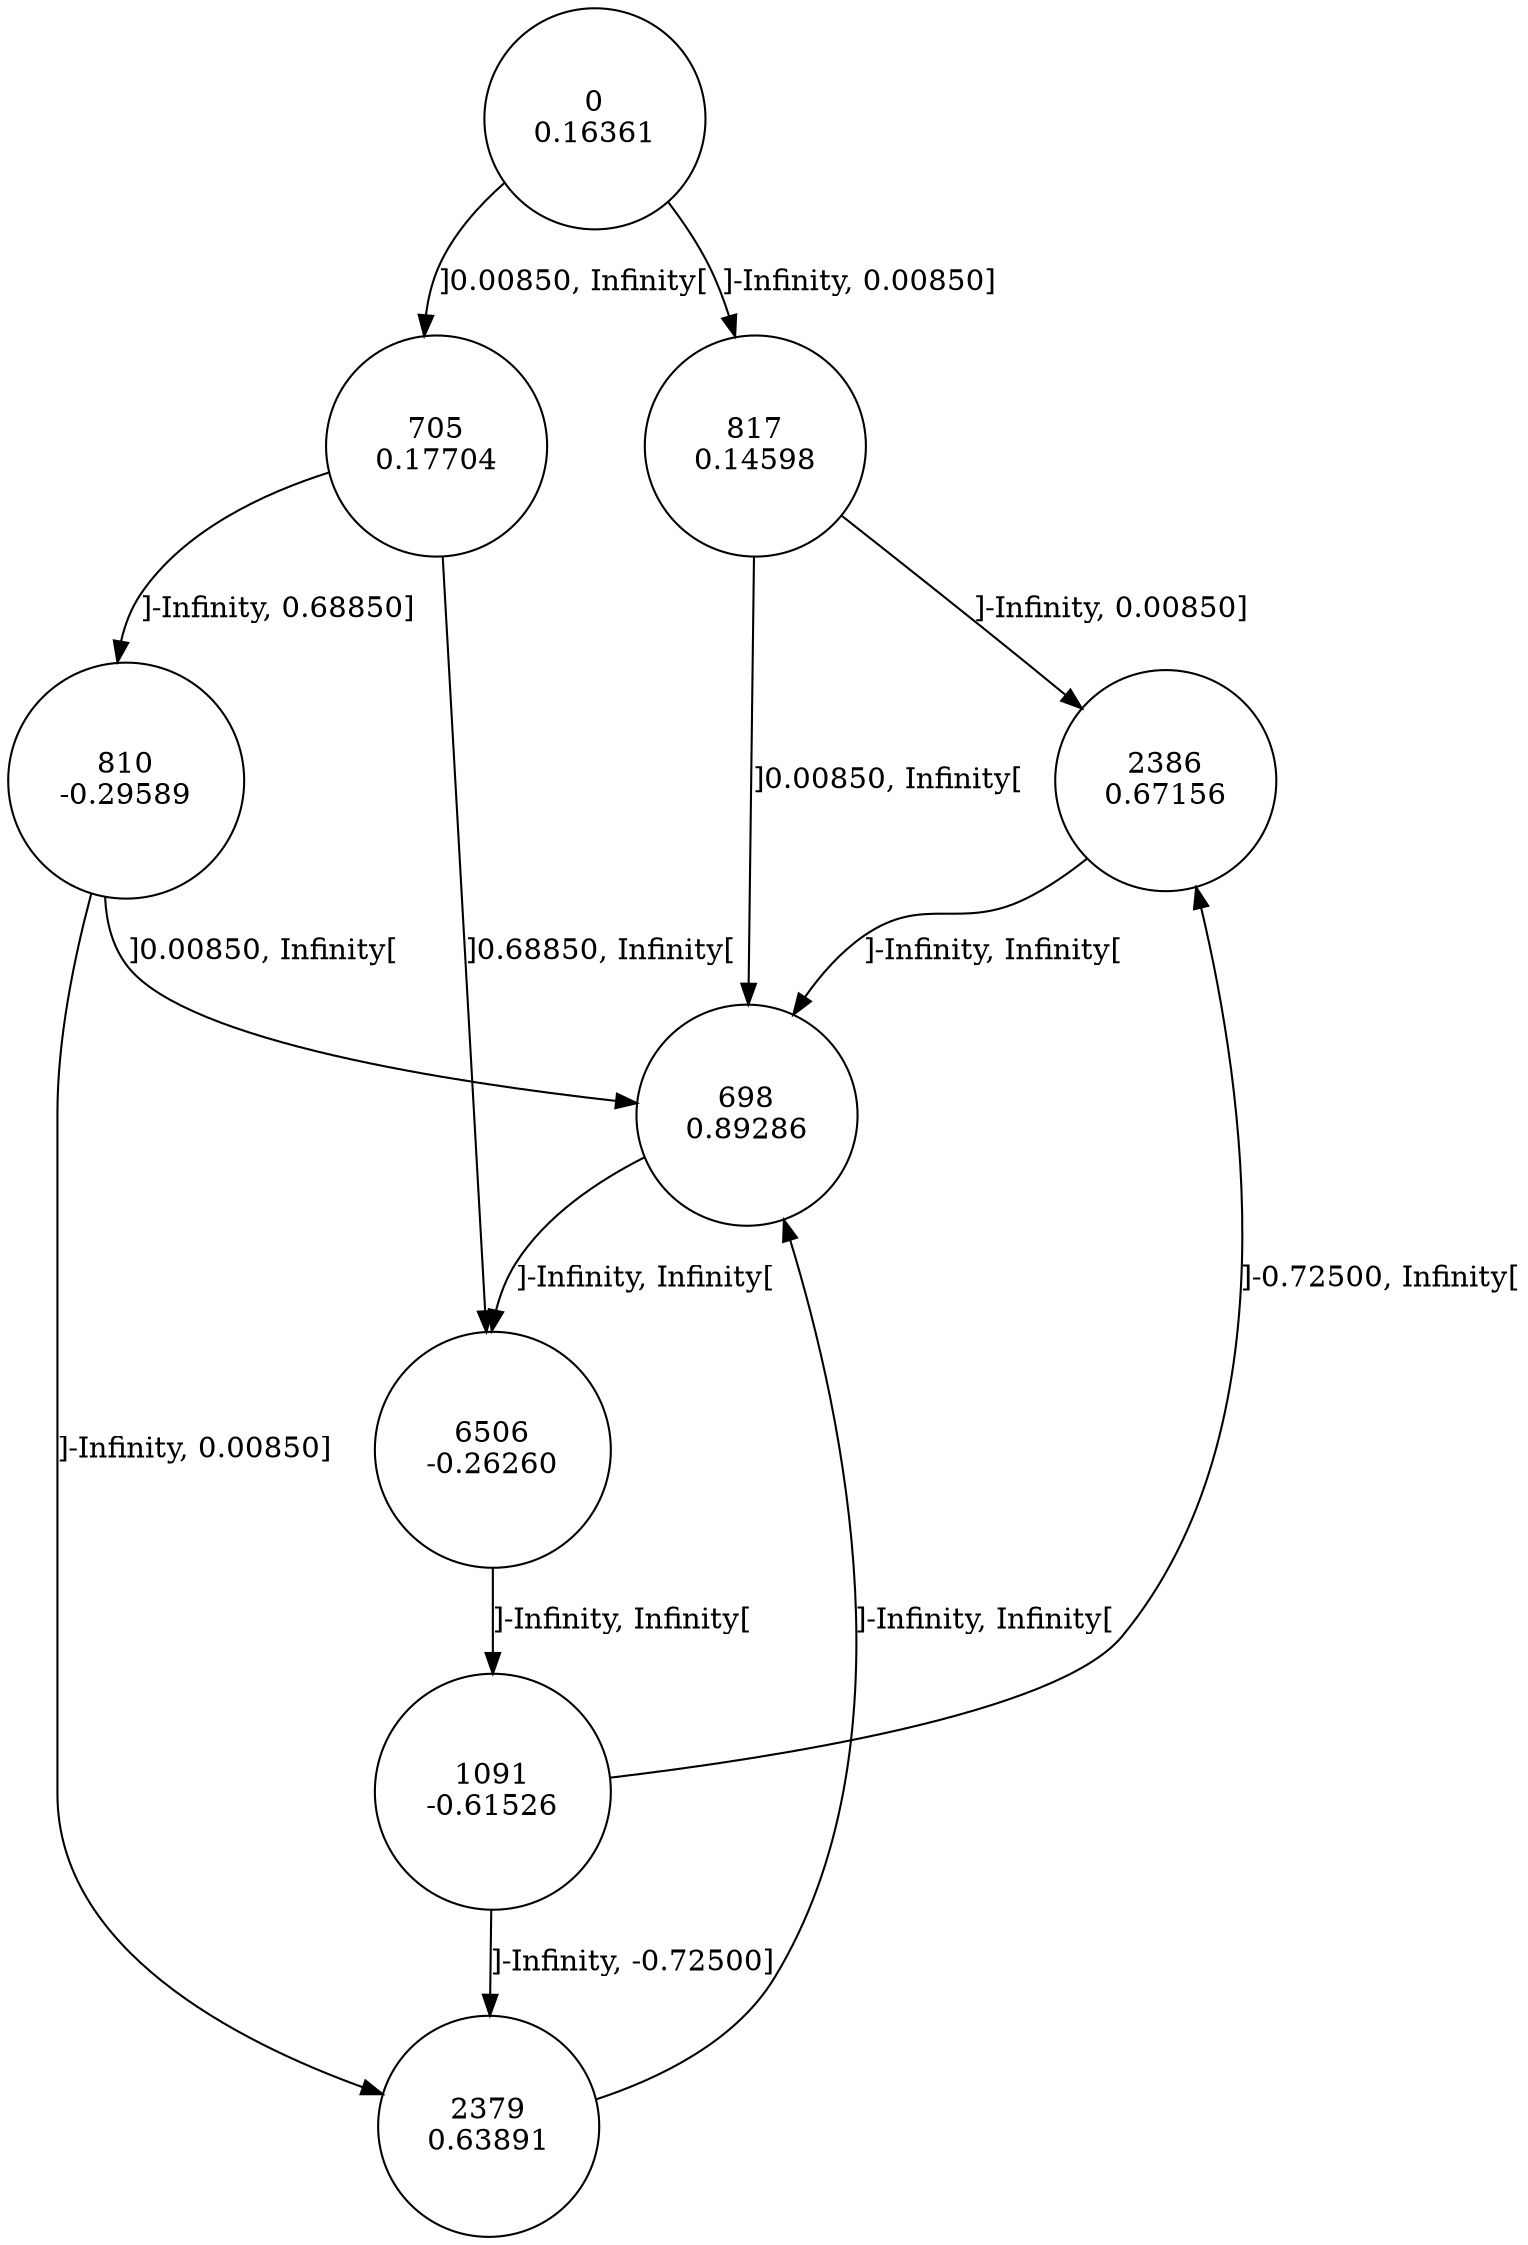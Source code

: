 digraph DFA {
0 [shape=circle, label="0\n0.16361"];
	0 -> 817 [label="]-Infinity, 0.00850]"];
	0 -> 705 [label="]0.00850, Infinity["];
705 [shape=circle, label="705\n0.17704"];
	705 -> 810 [label="]-Infinity, 0.68850]"];
	705 -> 6506 [label="]0.68850, Infinity["];
6506 [shape=circle, label="6506\n-0.26260"];
	6506 -> 1091 [label="]-Infinity, Infinity["];
1091 [shape=circle, label="1091\n-0.61526"];
	1091 -> 2379 [label="]-Infinity, -0.72500]"];
	1091 -> 2386 [label="]-0.72500, Infinity["];
2386 [shape=circle, label="2386\n0.67156"];
	2386 -> 698 [label="]-Infinity, Infinity["];
698 [shape=circle, label="698\n0.89286"];
	698 -> 6506 [label="]-Infinity, Infinity["];
2379 [shape=circle, label="2379\n0.63891"];
	2379 -> 698 [label="]-Infinity, Infinity["];
810 [shape=circle, label="810\n-0.29589"];
	810 -> 2379 [label="]-Infinity, 0.00850]"];
	810 -> 698 [label="]0.00850, Infinity["];
817 [shape=circle, label="817\n0.14598"];
	817 -> 2386 [label="]-Infinity, 0.00850]"];
	817 -> 698 [label="]0.00850, Infinity["];
}